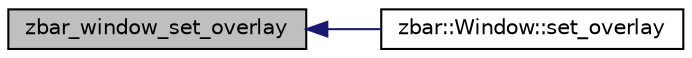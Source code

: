 digraph G
{
  edge [fontname="Helvetica",fontsize="10",labelfontname="Helvetica",labelfontsize="10"];
  node [fontname="Helvetica",fontsize="10",shape=record];
  rankdir=LR;
  Node1 [label="zbar_window_set_overlay",height=0.2,width=0.4,color="black", fillcolor="grey75", style="filled" fontcolor="black"];
  Node1 -> Node2 [dir=back,color="midnightblue",fontsize="10",style="solid"];
  Node2 [label="zbar::Window::set_overlay",height=0.2,width=0.4,color="black", fillcolor="white", style="filled",URL="$classzbar_1_1_window.html#aff8adce018b826a0c89d57502e3cf983"];
}
